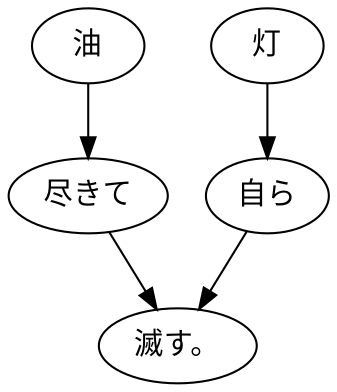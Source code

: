 digraph graph5800 {
	node0 [label="油"];
	node1 [label="尽きて"];
	node2 [label="灯"];
	node3 [label="自ら"];
	node4 [label="滅す。"];
	node0 -> node1;
	node1 -> node4;
	node2 -> node3;
	node3 -> node4;
}
